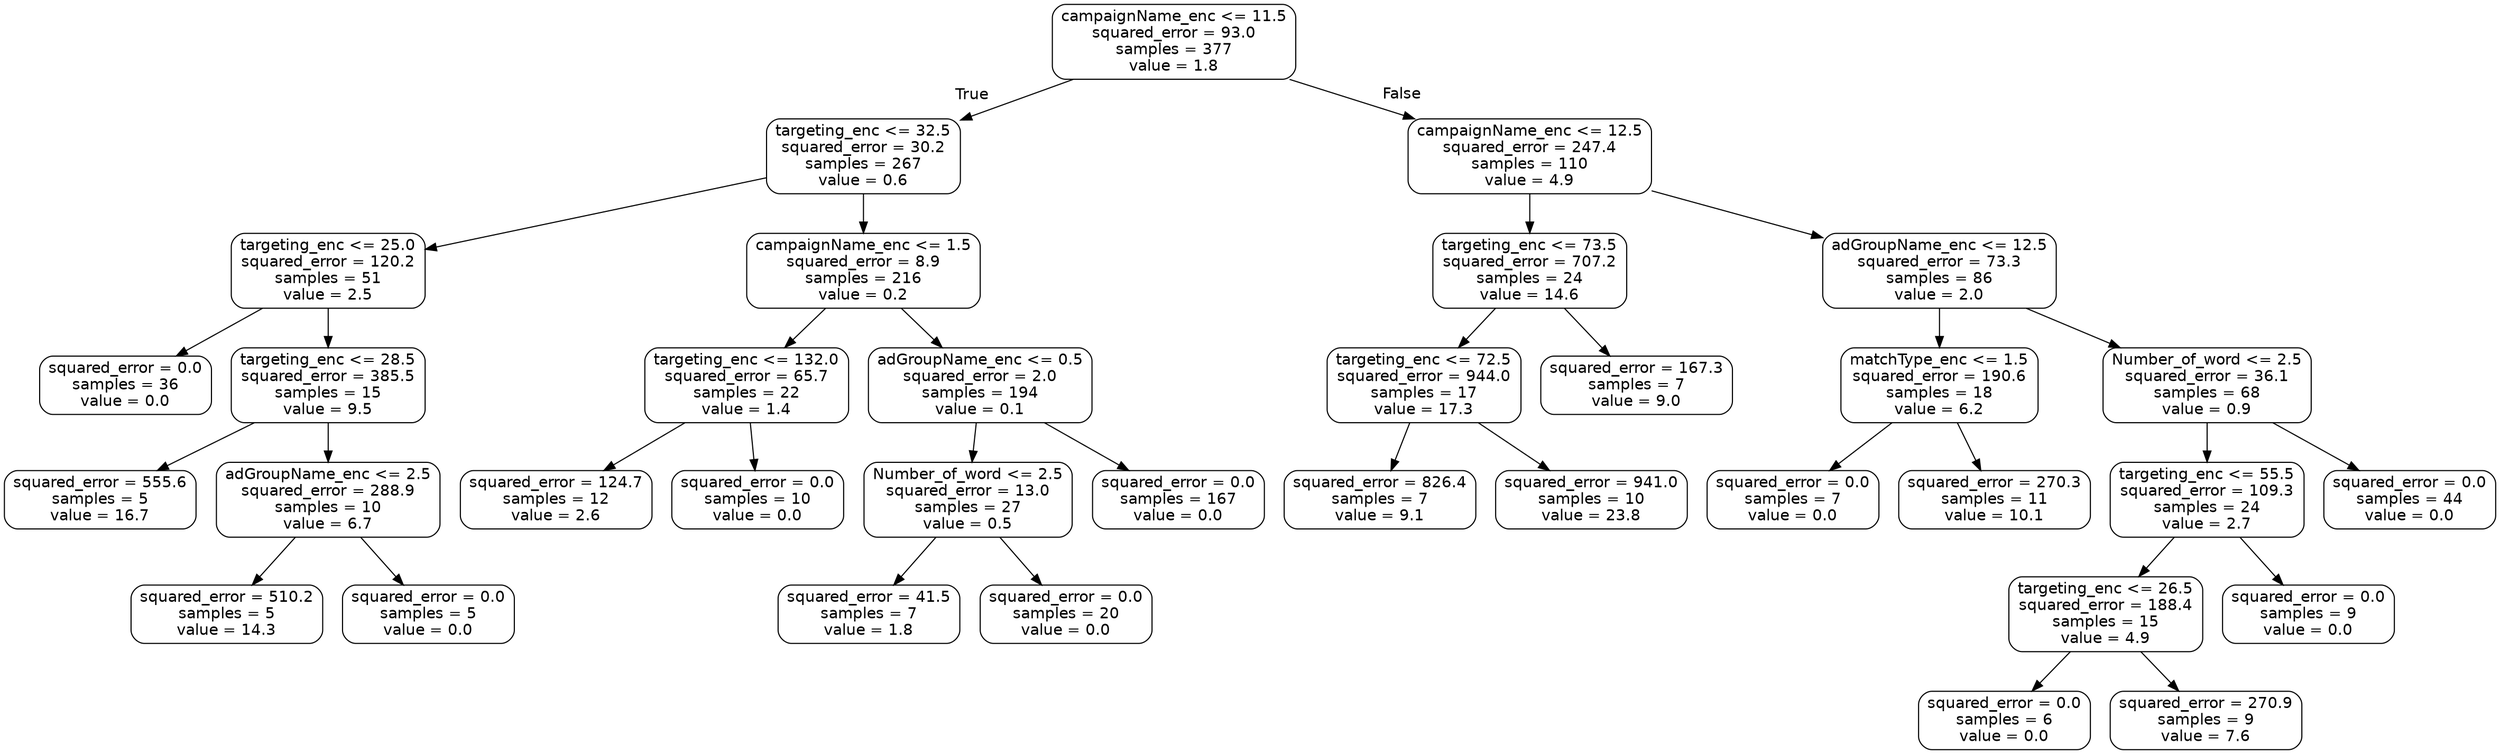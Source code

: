 digraph Tree {
node [shape=box, style="rounded", color="black", fontname="helvetica"] ;
edge [fontname="helvetica"] ;
0 [label="campaignName_enc <= 11.5\nsquared_error = 93.0\nsamples = 377\nvalue = 1.8"] ;
1 [label="targeting_enc <= 32.5\nsquared_error = 30.2\nsamples = 267\nvalue = 0.6"] ;
0 -> 1 [labeldistance=2.5, labelangle=45, headlabel="True"] ;
2 [label="targeting_enc <= 25.0\nsquared_error = 120.2\nsamples = 51\nvalue = 2.5"] ;
1 -> 2 ;
3 [label="squared_error = 0.0\nsamples = 36\nvalue = 0.0"] ;
2 -> 3 ;
4 [label="targeting_enc <= 28.5\nsquared_error = 385.5\nsamples = 15\nvalue = 9.5"] ;
2 -> 4 ;
5 [label="squared_error = 555.6\nsamples = 5\nvalue = 16.7"] ;
4 -> 5 ;
6 [label="adGroupName_enc <= 2.5\nsquared_error = 288.9\nsamples = 10\nvalue = 6.7"] ;
4 -> 6 ;
7 [label="squared_error = 510.2\nsamples = 5\nvalue = 14.3"] ;
6 -> 7 ;
8 [label="squared_error = 0.0\nsamples = 5\nvalue = 0.0"] ;
6 -> 8 ;
9 [label="campaignName_enc <= 1.5\nsquared_error = 8.9\nsamples = 216\nvalue = 0.2"] ;
1 -> 9 ;
10 [label="targeting_enc <= 132.0\nsquared_error = 65.7\nsamples = 22\nvalue = 1.4"] ;
9 -> 10 ;
11 [label="squared_error = 124.7\nsamples = 12\nvalue = 2.6"] ;
10 -> 11 ;
12 [label="squared_error = 0.0\nsamples = 10\nvalue = 0.0"] ;
10 -> 12 ;
13 [label="adGroupName_enc <= 0.5\nsquared_error = 2.0\nsamples = 194\nvalue = 0.1"] ;
9 -> 13 ;
14 [label="Number_of_word <= 2.5\nsquared_error = 13.0\nsamples = 27\nvalue = 0.5"] ;
13 -> 14 ;
15 [label="squared_error = 41.5\nsamples = 7\nvalue = 1.8"] ;
14 -> 15 ;
16 [label="squared_error = 0.0\nsamples = 20\nvalue = 0.0"] ;
14 -> 16 ;
17 [label="squared_error = 0.0\nsamples = 167\nvalue = 0.0"] ;
13 -> 17 ;
18 [label="campaignName_enc <= 12.5\nsquared_error = 247.4\nsamples = 110\nvalue = 4.9"] ;
0 -> 18 [labeldistance=2.5, labelangle=-45, headlabel="False"] ;
19 [label="targeting_enc <= 73.5\nsquared_error = 707.2\nsamples = 24\nvalue = 14.6"] ;
18 -> 19 ;
20 [label="targeting_enc <= 72.5\nsquared_error = 944.0\nsamples = 17\nvalue = 17.3"] ;
19 -> 20 ;
21 [label="squared_error = 826.4\nsamples = 7\nvalue = 9.1"] ;
20 -> 21 ;
22 [label="squared_error = 941.0\nsamples = 10\nvalue = 23.8"] ;
20 -> 22 ;
23 [label="squared_error = 167.3\nsamples = 7\nvalue = 9.0"] ;
19 -> 23 ;
24 [label="adGroupName_enc <= 12.5\nsquared_error = 73.3\nsamples = 86\nvalue = 2.0"] ;
18 -> 24 ;
25 [label="matchType_enc <= 1.5\nsquared_error = 190.6\nsamples = 18\nvalue = 6.2"] ;
24 -> 25 ;
26 [label="squared_error = 0.0\nsamples = 7\nvalue = 0.0"] ;
25 -> 26 ;
27 [label="squared_error = 270.3\nsamples = 11\nvalue = 10.1"] ;
25 -> 27 ;
28 [label="Number_of_word <= 2.5\nsquared_error = 36.1\nsamples = 68\nvalue = 0.9"] ;
24 -> 28 ;
29 [label="targeting_enc <= 55.5\nsquared_error = 109.3\nsamples = 24\nvalue = 2.7"] ;
28 -> 29 ;
30 [label="targeting_enc <= 26.5\nsquared_error = 188.4\nsamples = 15\nvalue = 4.9"] ;
29 -> 30 ;
31 [label="squared_error = 0.0\nsamples = 6\nvalue = 0.0"] ;
30 -> 31 ;
32 [label="squared_error = 270.9\nsamples = 9\nvalue = 7.6"] ;
30 -> 32 ;
33 [label="squared_error = 0.0\nsamples = 9\nvalue = 0.0"] ;
29 -> 33 ;
34 [label="squared_error = 0.0\nsamples = 44\nvalue = 0.0"] ;
28 -> 34 ;
}